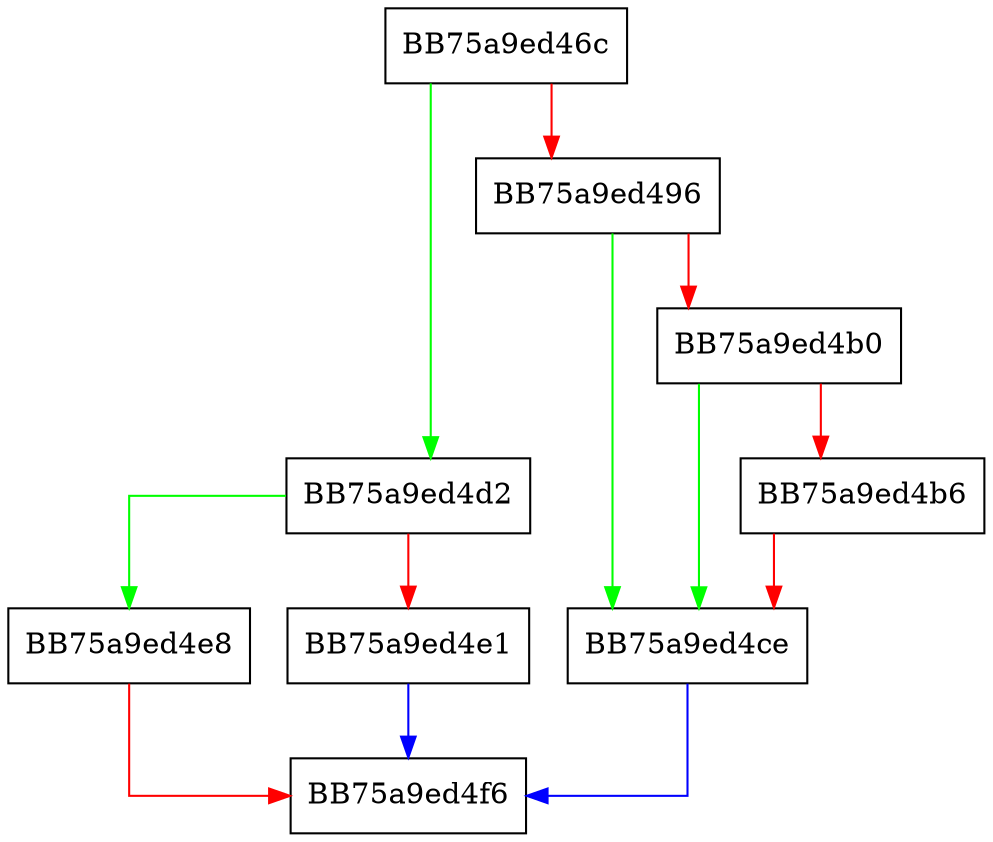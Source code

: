 digraph Initialize {
  node [shape="box"];
  graph [splines=ortho];
  BB75a9ed46c -> BB75a9ed4d2 [color="green"];
  BB75a9ed46c -> BB75a9ed496 [color="red"];
  BB75a9ed496 -> BB75a9ed4ce [color="green"];
  BB75a9ed496 -> BB75a9ed4b0 [color="red"];
  BB75a9ed4b0 -> BB75a9ed4ce [color="green"];
  BB75a9ed4b0 -> BB75a9ed4b6 [color="red"];
  BB75a9ed4b6 -> BB75a9ed4ce [color="red"];
  BB75a9ed4ce -> BB75a9ed4f6 [color="blue"];
  BB75a9ed4d2 -> BB75a9ed4e8 [color="green"];
  BB75a9ed4d2 -> BB75a9ed4e1 [color="red"];
  BB75a9ed4e1 -> BB75a9ed4f6 [color="blue"];
  BB75a9ed4e8 -> BB75a9ed4f6 [color="red"];
}